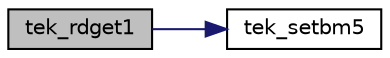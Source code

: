 digraph "tek_rdget1"
{
 // LATEX_PDF_SIZE
  edge [fontname="Helvetica",fontsize="10",labelfontname="Helvetica",labelfontsize="10"];
  node [fontname="Helvetica",fontsize="10",shape=record];
  rankdir="LR";
  Node1 [label="tek_rdget1",height=0.2,width=0.4,color="black", fillcolor="grey75", style="filled", fontcolor="black",tooltip=" "];
  Node1 -> Node2 [color="midnightblue",fontsize="10",style="solid",fontname="Helvetica"];
  Node2 [label="tek_setbm5",height=0.2,width=0.4,color="black", fillcolor="white", style="filled",URL="$autodec___8c.html#a6dccddf1b7cc7d769e8074a44e204172",tooltip=" "];
}
